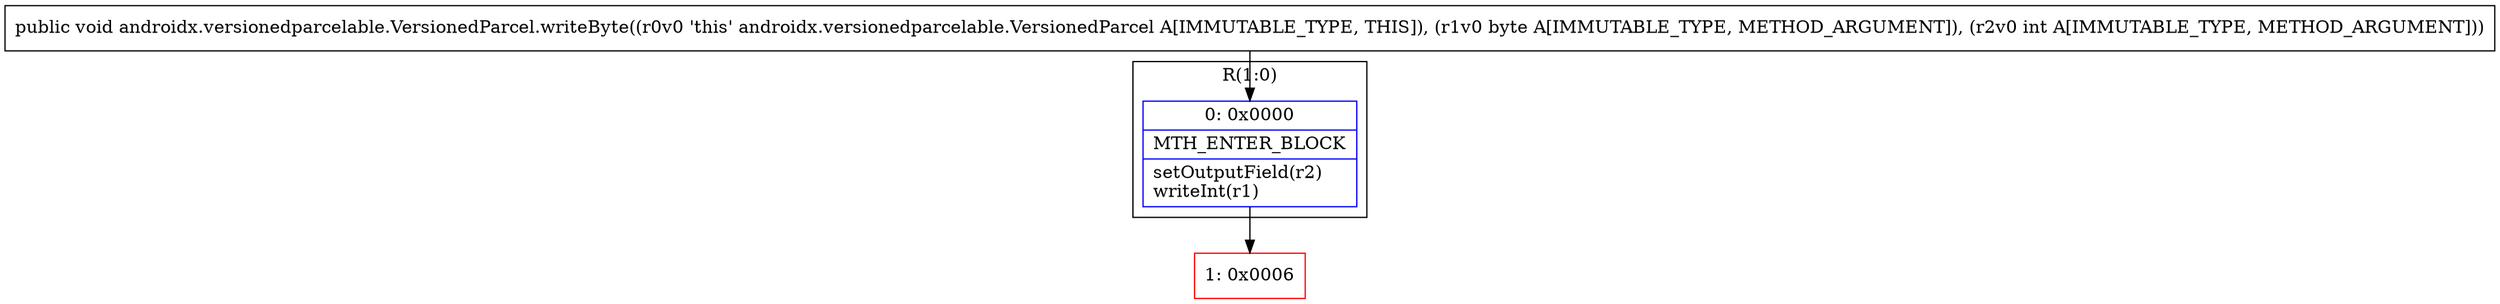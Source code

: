 digraph "CFG forandroidx.versionedparcelable.VersionedParcel.writeByte(BI)V" {
subgraph cluster_Region_1814196330 {
label = "R(1:0)";
node [shape=record,color=blue];
Node_0 [shape=record,label="{0\:\ 0x0000|MTH_ENTER_BLOCK\l|setOutputField(r2)\lwriteInt(r1)\l}"];
}
Node_1 [shape=record,color=red,label="{1\:\ 0x0006}"];
MethodNode[shape=record,label="{public void androidx.versionedparcelable.VersionedParcel.writeByte((r0v0 'this' androidx.versionedparcelable.VersionedParcel A[IMMUTABLE_TYPE, THIS]), (r1v0 byte A[IMMUTABLE_TYPE, METHOD_ARGUMENT]), (r2v0 int A[IMMUTABLE_TYPE, METHOD_ARGUMENT])) }"];
MethodNode -> Node_0;
Node_0 -> Node_1;
}

